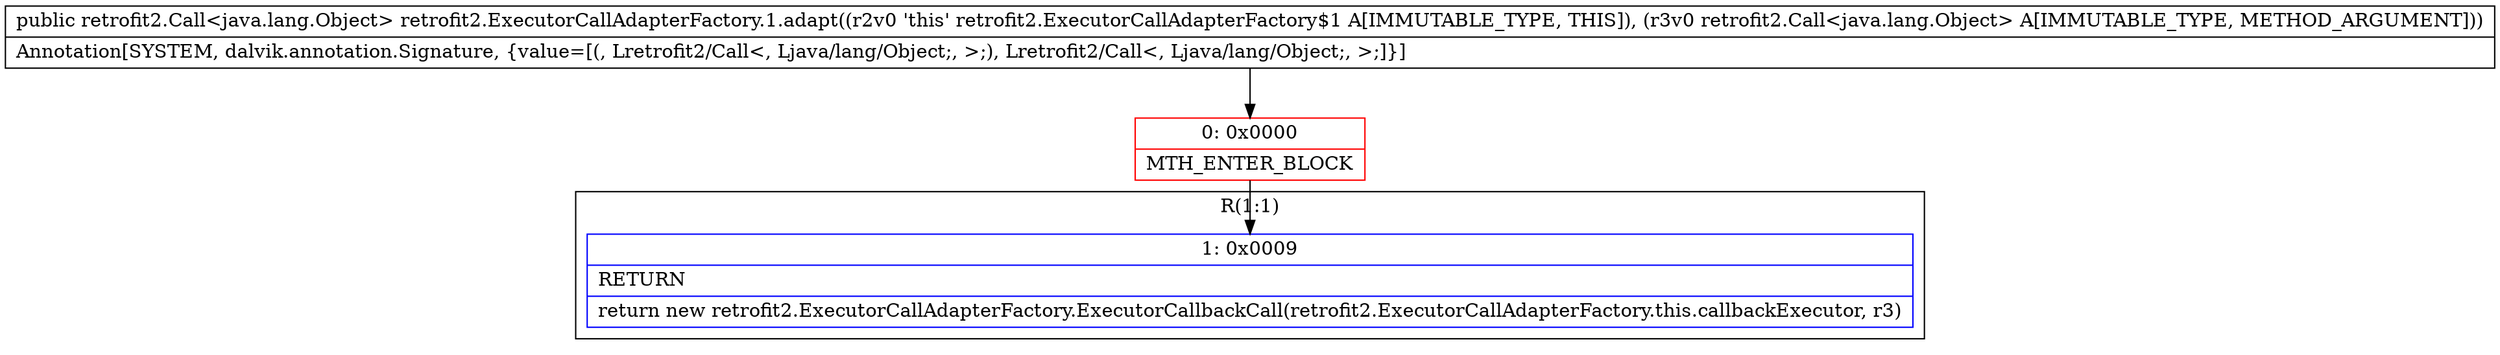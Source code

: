 digraph "CFG forretrofit2.ExecutorCallAdapterFactory.1.adapt(Lretrofit2\/Call;)Lretrofit2\/Call;" {
subgraph cluster_Region_928644028 {
label = "R(1:1)";
node [shape=record,color=blue];
Node_1 [shape=record,label="{1\:\ 0x0009|RETURN\l|return new retrofit2.ExecutorCallAdapterFactory.ExecutorCallbackCall(retrofit2.ExecutorCallAdapterFactory.this.callbackExecutor, r3)\l}"];
}
Node_0 [shape=record,color=red,label="{0\:\ 0x0000|MTH_ENTER_BLOCK\l}"];
MethodNode[shape=record,label="{public retrofit2.Call\<java.lang.Object\> retrofit2.ExecutorCallAdapterFactory.1.adapt((r2v0 'this' retrofit2.ExecutorCallAdapterFactory$1 A[IMMUTABLE_TYPE, THIS]), (r3v0 retrofit2.Call\<java.lang.Object\> A[IMMUTABLE_TYPE, METHOD_ARGUMENT]))  | Annotation[SYSTEM, dalvik.annotation.Signature, \{value=[(, Lretrofit2\/Call\<, Ljava\/lang\/Object;, \>;), Lretrofit2\/Call\<, Ljava\/lang\/Object;, \>;]\}]\l}"];
MethodNode -> Node_0;
Node_0 -> Node_1;
}

